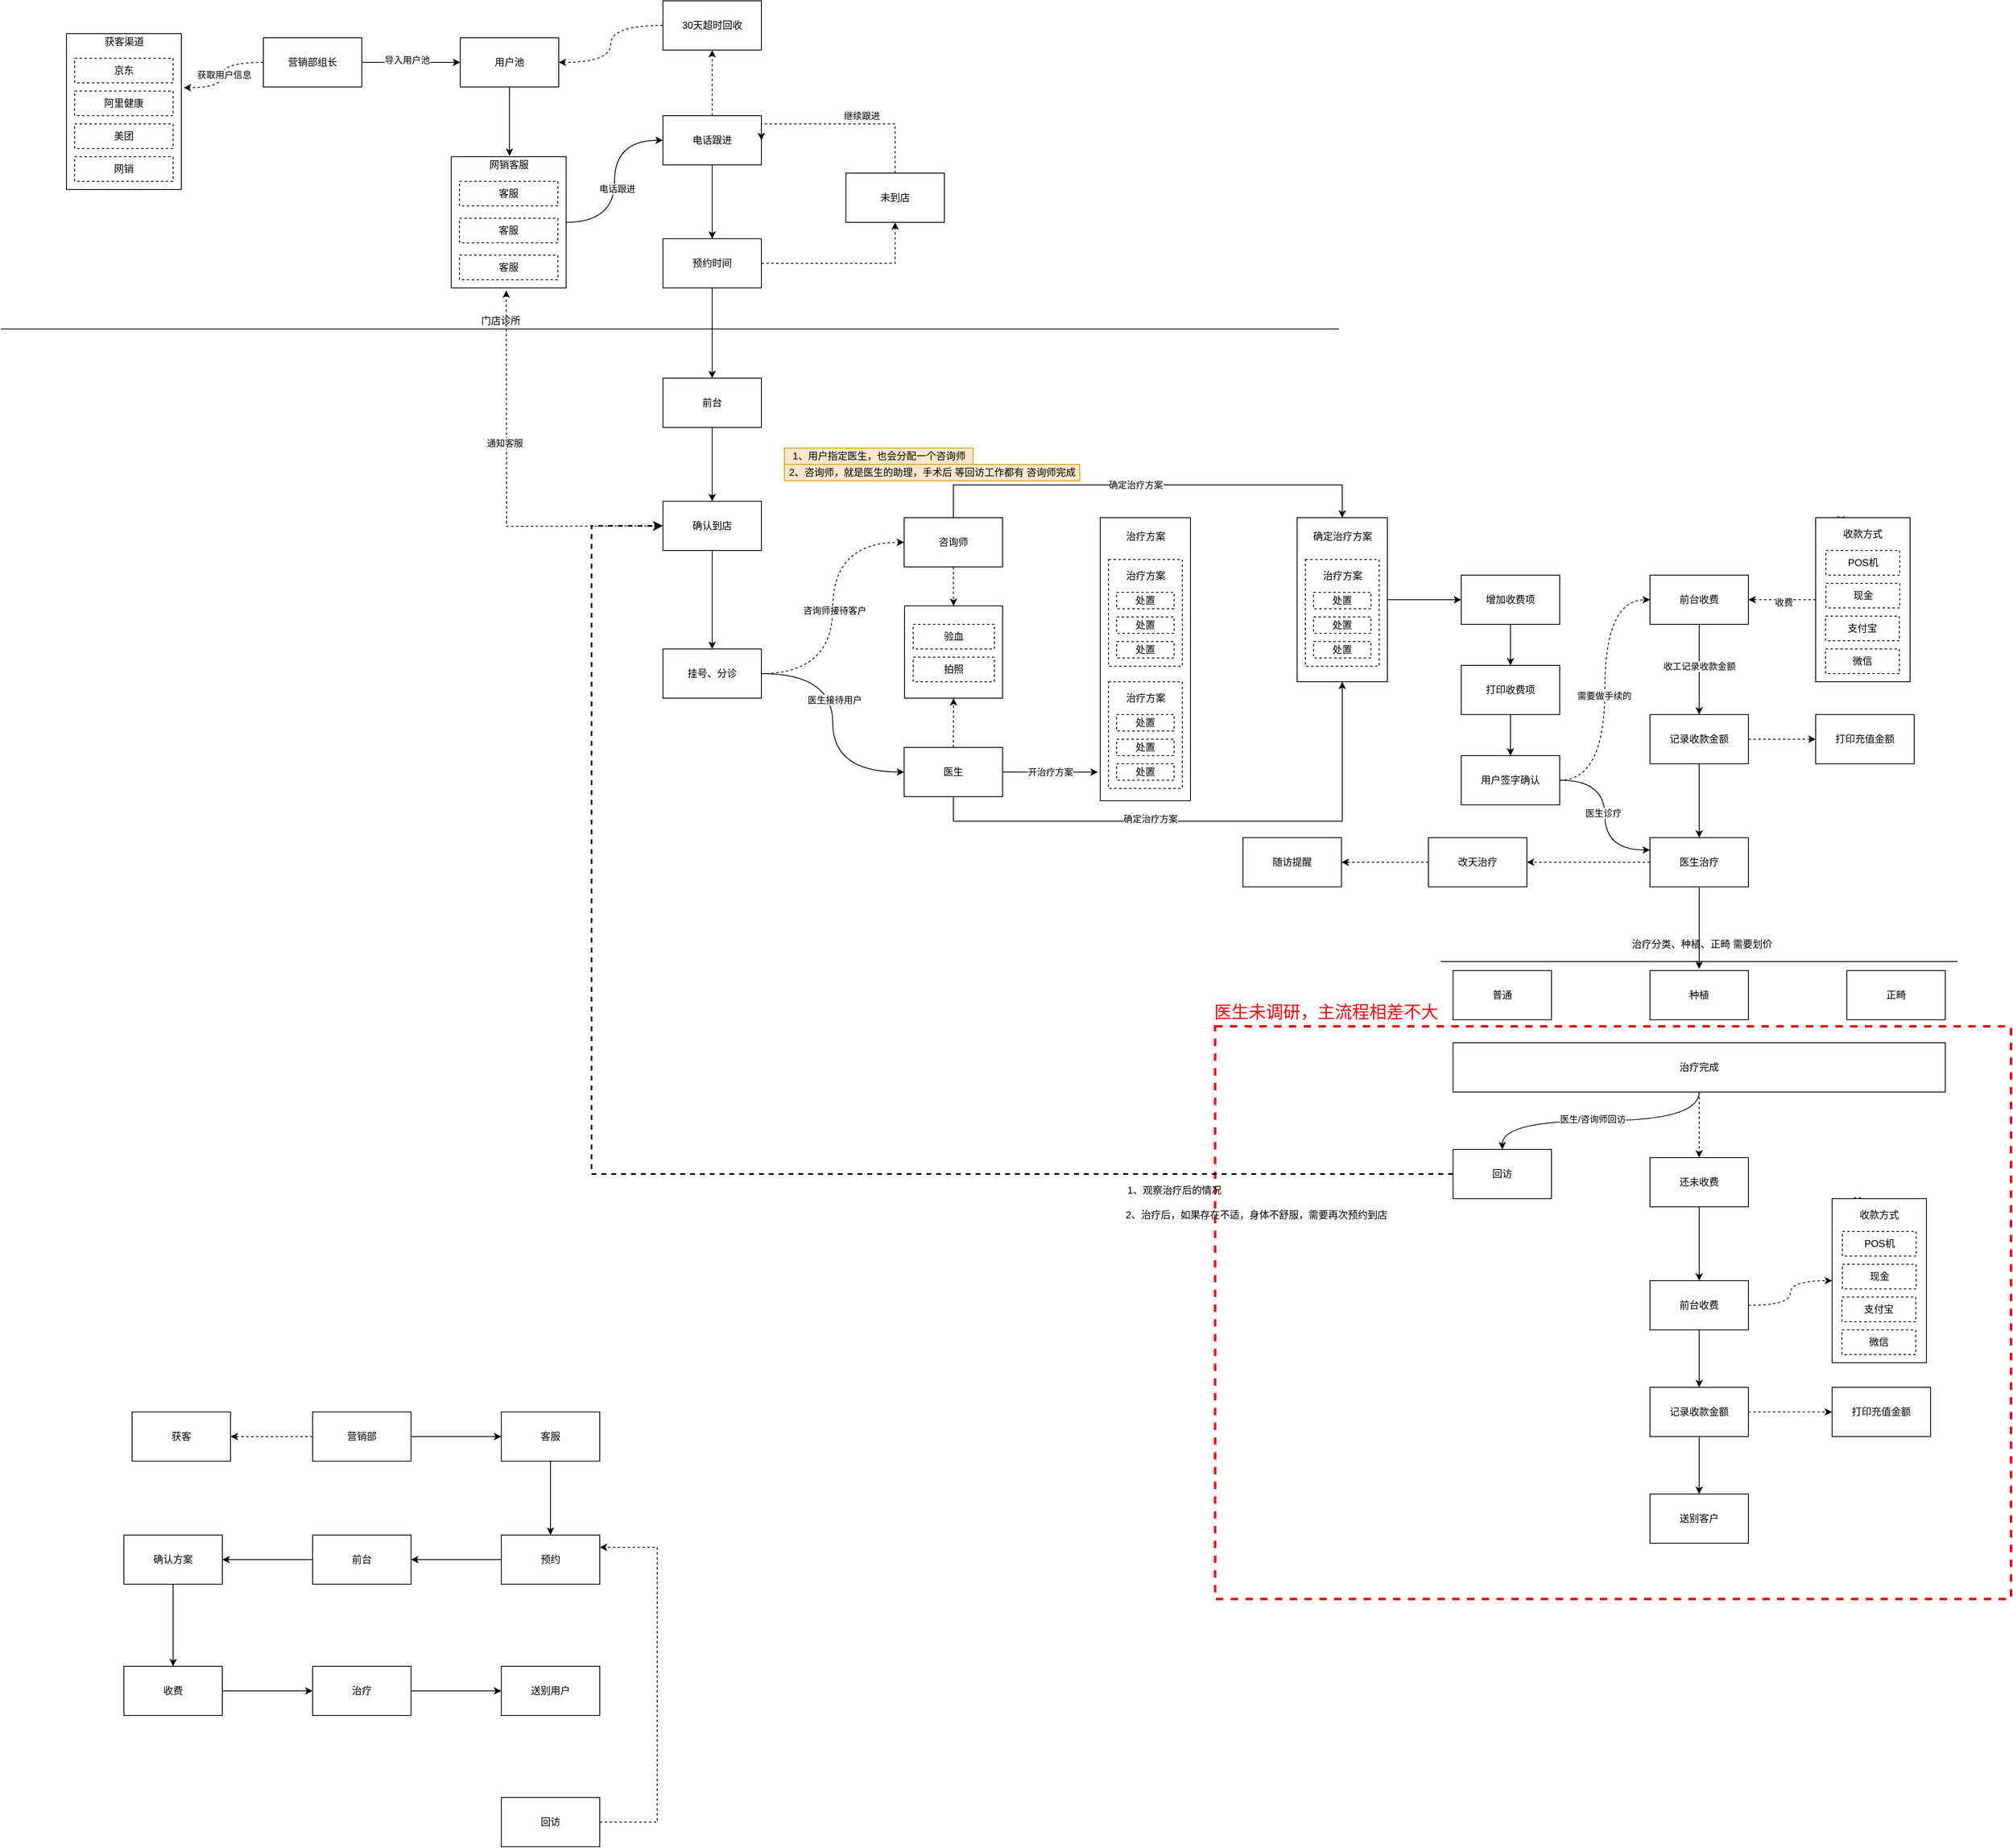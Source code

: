 <mxfile version="14.6.13" type="github">
  <diagram id="evhqvJ9WRw2NddTgYNEN" name="第 1 页">
    <mxGraphModel dx="1325" dy="907" grid="1" gridSize="10" guides="1" tooltips="1" connect="1" arrows="1" fold="1" page="1" pageScale="1" pageWidth="827" pageHeight="1169" math="0" shadow="0">
      <root>
        <mxCell id="0" />
        <mxCell id="1" parent="0" />
        <mxCell id="0EiiD_cbW3VHCqX_TS2o-260" value="" style="rounded=0;whiteSpace=wrap;html=1;dashed=1;strokeColor=#FF0000;strokeWidth=3;" vertex="1" parent="1">
          <mxGeometry x="1500" y="1270" width="970" height="698" as="geometry" />
        </mxCell>
        <mxCell id="0EiiD_cbW3VHCqX_TS2o-16" value="" style="rounded=0;whiteSpace=wrap;html=1;" vertex="1" parent="1">
          <mxGeometry x="100" y="60" width="140" height="190" as="geometry" />
        </mxCell>
        <mxCell id="0EiiD_cbW3VHCqX_TS2o-96" style="edgeStyle=orthogonalEdgeStyle;curved=1;rounded=0;orthogonalLoop=1;jettySize=auto;html=1;entryX=0.5;entryY=1;entryDx=0;entryDy=0;dashed=1;" edge="1" parent="1" source="0EiiD_cbW3VHCqX_TS2o-5" target="0EiiD_cbW3VHCqX_TS2o-93">
          <mxGeometry relative="1" as="geometry" />
        </mxCell>
        <mxCell id="0EiiD_cbW3VHCqX_TS2o-129" style="edgeStyle=orthogonalEdgeStyle;curved=1;rounded=0;orthogonalLoop=1;jettySize=auto;html=1;entryX=-0.027;entryY=0.899;entryDx=0;entryDy=0;entryPerimeter=0;" edge="1" parent="1" source="0EiiD_cbW3VHCqX_TS2o-5" target="0EiiD_cbW3VHCqX_TS2o-105">
          <mxGeometry relative="1" as="geometry" />
        </mxCell>
        <mxCell id="0EiiD_cbW3VHCqX_TS2o-130" value="开治疗方案" style="edgeLabel;html=1;align=center;verticalAlign=middle;resizable=0;points=[];" vertex="1" connectable="0" parent="0EiiD_cbW3VHCqX_TS2o-129">
          <mxGeometry x="-0.148" y="-2" relative="1" as="geometry">
            <mxPoint x="8" y="-2" as="offset" />
          </mxGeometry>
        </mxCell>
        <mxCell id="0EiiD_cbW3VHCqX_TS2o-151" style="edgeStyle=orthogonalEdgeStyle;rounded=0;orthogonalLoop=1;jettySize=auto;html=1;entryX=0.5;entryY=1;entryDx=0;entryDy=0;" edge="1" parent="1" source="0EiiD_cbW3VHCqX_TS2o-5" target="0EiiD_cbW3VHCqX_TS2o-132">
          <mxGeometry relative="1" as="geometry">
            <Array as="points">
              <mxPoint x="1181" y="1020" />
              <mxPoint x="1655" y="1020" />
            </Array>
          </mxGeometry>
        </mxCell>
        <mxCell id="0EiiD_cbW3VHCqX_TS2o-153" value="确定治疗方案" style="edgeLabel;html=1;align=center;verticalAlign=middle;resizable=0;points=[];" vertex="1" connectable="0" parent="0EiiD_cbW3VHCqX_TS2o-151">
          <mxGeometry x="-0.199" y="3" relative="1" as="geometry">
            <mxPoint as="offset" />
          </mxGeometry>
        </mxCell>
        <mxCell id="0EiiD_cbW3VHCqX_TS2o-5" value="医生" style="rounded=0;whiteSpace=wrap;html=1;" vertex="1" parent="1">
          <mxGeometry x="1121" y="930" width="120" height="60" as="geometry" />
        </mxCell>
        <mxCell id="0EiiD_cbW3VHCqX_TS2o-9" value="京东" style="rounded=0;whiteSpace=wrap;html=1;dashed=1;" vertex="1" parent="1">
          <mxGeometry x="110" y="90" width="120" height="30" as="geometry" />
        </mxCell>
        <mxCell id="0EiiD_cbW3VHCqX_TS2o-19" style="edgeStyle=orthogonalEdgeStyle;rounded=0;orthogonalLoop=1;jettySize=auto;html=1;entryX=1.021;entryY=0.347;entryDx=0;entryDy=0;entryPerimeter=0;curved=1;dashed=1;" edge="1" parent="1" source="0EiiD_cbW3VHCqX_TS2o-10" target="0EiiD_cbW3VHCqX_TS2o-16">
          <mxGeometry relative="1" as="geometry" />
        </mxCell>
        <mxCell id="0EiiD_cbW3VHCqX_TS2o-29" value="获取用户信息" style="edgeLabel;html=1;align=center;verticalAlign=middle;resizable=0;points=[];" vertex="1" connectable="0" parent="0EiiD_cbW3VHCqX_TS2o-19">
          <mxGeometry x="0.016" y="2" relative="1" as="geometry">
            <mxPoint as="offset" />
          </mxGeometry>
        </mxCell>
        <mxCell id="0EiiD_cbW3VHCqX_TS2o-37" style="edgeStyle=orthogonalEdgeStyle;curved=1;rounded=0;orthogonalLoop=1;jettySize=auto;html=1;" edge="1" parent="1" source="0EiiD_cbW3VHCqX_TS2o-10" target="0EiiD_cbW3VHCqX_TS2o-21">
          <mxGeometry relative="1" as="geometry" />
        </mxCell>
        <mxCell id="0EiiD_cbW3VHCqX_TS2o-38" value="导入用户池" style="edgeLabel;html=1;align=center;verticalAlign=middle;resizable=0;points=[];" vertex="1" connectable="0" parent="0EiiD_cbW3VHCqX_TS2o-37">
          <mxGeometry x="-0.087" y="3" relative="1" as="geometry">
            <mxPoint as="offset" />
          </mxGeometry>
        </mxCell>
        <mxCell id="0EiiD_cbW3VHCqX_TS2o-10" value="营销部组长" style="rounded=0;whiteSpace=wrap;html=1;" vertex="1" parent="1">
          <mxGeometry x="340" y="65" width="120" height="60" as="geometry" />
        </mxCell>
        <mxCell id="0EiiD_cbW3VHCqX_TS2o-13" value="阿里健康" style="rounded=0;whiteSpace=wrap;html=1;dashed=1;" vertex="1" parent="1">
          <mxGeometry x="110" y="130" width="120" height="30" as="geometry" />
        </mxCell>
        <mxCell id="0EiiD_cbW3VHCqX_TS2o-14" value="美团" style="rounded=0;whiteSpace=wrap;html=1;dashed=1;" vertex="1" parent="1">
          <mxGeometry x="110" y="170" width="120" height="30" as="geometry" />
        </mxCell>
        <mxCell id="0EiiD_cbW3VHCqX_TS2o-15" value="网销" style="rounded=0;whiteSpace=wrap;html=1;dashed=1;" vertex="1" parent="1">
          <mxGeometry x="110" y="210" width="120" height="30" as="geometry" />
        </mxCell>
        <mxCell id="0EiiD_cbW3VHCqX_TS2o-17" value="获客渠道" style="text;html=1;align=center;verticalAlign=middle;resizable=0;points=[];autosize=1;strokeColor=none;" vertex="1" parent="1">
          <mxGeometry x="140" y="60" width="60" height="20" as="geometry" />
        </mxCell>
        <mxCell id="0EiiD_cbW3VHCqX_TS2o-58" style="edgeStyle=orthogonalEdgeStyle;rounded=0;orthogonalLoop=1;jettySize=auto;html=1;entryX=0.517;entryY=-0.05;entryDx=0;entryDy=0;entryPerimeter=0;" edge="1" parent="1" source="0EiiD_cbW3VHCqX_TS2o-21" target="0EiiD_cbW3VHCqX_TS2o-28">
          <mxGeometry relative="1" as="geometry" />
        </mxCell>
        <mxCell id="0EiiD_cbW3VHCqX_TS2o-21" value="用户池" style="rounded=0;whiteSpace=wrap;html=1;" vertex="1" parent="1">
          <mxGeometry x="580" y="65" width="120" height="60" as="geometry" />
        </mxCell>
        <mxCell id="0EiiD_cbW3VHCqX_TS2o-76" style="edgeStyle=orthogonalEdgeStyle;rounded=0;orthogonalLoop=1;jettySize=auto;html=1;entryX=0.5;entryY=0;entryDx=0;entryDy=0;" edge="1" parent="1" source="0EiiD_cbW3VHCqX_TS2o-24" target="0EiiD_cbW3VHCqX_TS2o-73">
          <mxGeometry relative="1" as="geometry" />
        </mxCell>
        <mxCell id="0EiiD_cbW3VHCqX_TS2o-24" value="前台" style="rounded=0;whiteSpace=wrap;html=1;" vertex="1" parent="1">
          <mxGeometry x="827" y="480" width="120" height="60" as="geometry" />
        </mxCell>
        <mxCell id="0EiiD_cbW3VHCqX_TS2o-83" style="edgeStyle=orthogonalEdgeStyle;rounded=0;orthogonalLoop=1;jettySize=auto;html=1;entryX=0;entryY=0.5;entryDx=0;entryDy=0;dashed=1;curved=1;" edge="1" parent="1" source="0EiiD_cbW3VHCqX_TS2o-36" target="0EiiD_cbW3VHCqX_TS2o-82">
          <mxGeometry relative="1" as="geometry" />
        </mxCell>
        <mxCell id="0EiiD_cbW3VHCqX_TS2o-84" value="咨询师接待客户" style="edgeLabel;html=1;align=center;verticalAlign=middle;resizable=0;points=[];" vertex="1" connectable="0" parent="0EiiD_cbW3VHCqX_TS2o-83">
          <mxGeometry x="-0.145" y="-1" relative="1" as="geometry">
            <mxPoint x="1" y="-21" as="offset" />
          </mxGeometry>
        </mxCell>
        <mxCell id="0EiiD_cbW3VHCqX_TS2o-85" style="edgeStyle=orthogonalEdgeStyle;rounded=0;orthogonalLoop=1;jettySize=auto;html=1;entryX=0;entryY=0.5;entryDx=0;entryDy=0;curved=1;" edge="1" parent="1" source="0EiiD_cbW3VHCqX_TS2o-36" target="0EiiD_cbW3VHCqX_TS2o-5">
          <mxGeometry relative="1" as="geometry" />
        </mxCell>
        <mxCell id="0EiiD_cbW3VHCqX_TS2o-86" value="医生接待用户" style="edgeLabel;html=1;align=center;verticalAlign=middle;resizable=0;points=[];" vertex="1" connectable="0" parent="0EiiD_cbW3VHCqX_TS2o-85">
          <mxGeometry x="-0.103" y="-3" relative="1" as="geometry">
            <mxPoint x="5" y="-13" as="offset" />
          </mxGeometry>
        </mxCell>
        <mxCell id="0EiiD_cbW3VHCqX_TS2o-36" value="挂号、分诊" style="rounded=0;whiteSpace=wrap;html=1;" vertex="1" parent="1">
          <mxGeometry x="827" y="810" width="120" height="60" as="geometry" />
        </mxCell>
        <mxCell id="0EiiD_cbW3VHCqX_TS2o-45" value="" style="group" vertex="1" connectable="0" parent="1">
          <mxGeometry x="569" y="210" width="140" height="160" as="geometry" />
        </mxCell>
        <mxCell id="0EiiD_cbW3VHCqX_TS2o-3" value="t" style="rounded=0;whiteSpace=wrap;html=1;" vertex="1" parent="0EiiD_cbW3VHCqX_TS2o-45">
          <mxGeometry width="140" height="160" as="geometry" />
        </mxCell>
        <mxCell id="0EiiD_cbW3VHCqX_TS2o-25" value="客服" style="rounded=0;whiteSpace=wrap;html=1;dashed=1;" vertex="1" parent="0EiiD_cbW3VHCqX_TS2o-45">
          <mxGeometry x="10" y="30" width="120" height="30" as="geometry" />
        </mxCell>
        <mxCell id="0EiiD_cbW3VHCqX_TS2o-26" value="客服" style="rounded=0;whiteSpace=wrap;html=1;dashed=1;" vertex="1" parent="0EiiD_cbW3VHCqX_TS2o-45">
          <mxGeometry x="10" y="120" width="120" height="30" as="geometry" />
        </mxCell>
        <mxCell id="0EiiD_cbW3VHCqX_TS2o-27" value="客服" style="rounded=0;whiteSpace=wrap;html=1;dashed=1;" vertex="1" parent="0EiiD_cbW3VHCqX_TS2o-45">
          <mxGeometry x="10" y="75" width="120" height="30" as="geometry" />
        </mxCell>
        <mxCell id="0EiiD_cbW3VHCqX_TS2o-28" value="网销客服" style="text;html=1;align=center;verticalAlign=middle;resizable=0;points=[];autosize=1;strokeColor=none;" vertex="1" parent="0EiiD_cbW3VHCqX_TS2o-45">
          <mxGeometry x="40" width="60" height="20" as="geometry" />
        </mxCell>
        <mxCell id="0EiiD_cbW3VHCqX_TS2o-60" style="edgeStyle=orthogonalEdgeStyle;rounded=0;orthogonalLoop=1;jettySize=auto;html=1;entryX=0.5;entryY=1;entryDx=0;entryDy=0;dashed=1;" edge="1" parent="1" source="0EiiD_cbW3VHCqX_TS2o-48" target="0EiiD_cbW3VHCqX_TS2o-52">
          <mxGeometry relative="1" as="geometry" />
        </mxCell>
        <mxCell id="0EiiD_cbW3VHCqX_TS2o-62" style="edgeStyle=orthogonalEdgeStyle;curved=1;rounded=0;orthogonalLoop=1;jettySize=auto;html=1;" edge="1" parent="1" source="0EiiD_cbW3VHCqX_TS2o-48" target="0EiiD_cbW3VHCqX_TS2o-61">
          <mxGeometry relative="1" as="geometry" />
        </mxCell>
        <mxCell id="0EiiD_cbW3VHCqX_TS2o-48" value="电话跟进" style="rounded=0;whiteSpace=wrap;html=1;" vertex="1" parent="1">
          <mxGeometry x="827" y="160" width="120" height="60" as="geometry" />
        </mxCell>
        <mxCell id="0EiiD_cbW3VHCqX_TS2o-49" style="edgeStyle=orthogonalEdgeStyle;curved=1;rounded=0;orthogonalLoop=1;jettySize=auto;html=1;entryX=0;entryY=0.5;entryDx=0;entryDy=0;" edge="1" parent="1" source="0EiiD_cbW3VHCqX_TS2o-3" target="0EiiD_cbW3VHCqX_TS2o-48">
          <mxGeometry relative="1" as="geometry" />
        </mxCell>
        <mxCell id="0EiiD_cbW3VHCqX_TS2o-50" value="电话跟进" style="edgeLabel;html=1;align=center;verticalAlign=middle;resizable=0;points=[];" vertex="1" connectable="0" parent="0EiiD_cbW3VHCqX_TS2o-49">
          <mxGeometry x="-0.084" y="-3" relative="1" as="geometry">
            <mxPoint as="offset" />
          </mxGeometry>
        </mxCell>
        <mxCell id="0EiiD_cbW3VHCqX_TS2o-59" style="edgeStyle=orthogonalEdgeStyle;rounded=0;orthogonalLoop=1;jettySize=auto;html=1;entryX=1;entryY=0.5;entryDx=0;entryDy=0;dashed=1;curved=1;" edge="1" parent="1" source="0EiiD_cbW3VHCqX_TS2o-52" target="0EiiD_cbW3VHCqX_TS2o-21">
          <mxGeometry relative="1" as="geometry" />
        </mxCell>
        <mxCell id="0EiiD_cbW3VHCqX_TS2o-52" value="30天超时回收" style="rounded=0;whiteSpace=wrap;html=1;" vertex="1" parent="1">
          <mxGeometry x="827" y="20" width="120" height="60" as="geometry" />
        </mxCell>
        <mxCell id="0EiiD_cbW3VHCqX_TS2o-66" style="edgeStyle=orthogonalEdgeStyle;rounded=0;orthogonalLoop=1;jettySize=auto;html=1;entryX=0.5;entryY=1;entryDx=0;entryDy=0;dashed=1;" edge="1" parent="1" source="0EiiD_cbW3VHCqX_TS2o-61" target="0EiiD_cbW3VHCqX_TS2o-65">
          <mxGeometry relative="1" as="geometry" />
        </mxCell>
        <mxCell id="0EiiD_cbW3VHCqX_TS2o-72" style="edgeStyle=orthogonalEdgeStyle;rounded=0;orthogonalLoop=1;jettySize=auto;html=1;" edge="1" parent="1" source="0EiiD_cbW3VHCqX_TS2o-61" target="0EiiD_cbW3VHCqX_TS2o-24">
          <mxGeometry relative="1" as="geometry" />
        </mxCell>
        <mxCell id="0EiiD_cbW3VHCqX_TS2o-61" value="预约时间" style="rounded=0;whiteSpace=wrap;html=1;" vertex="1" parent="1">
          <mxGeometry x="827" y="310" width="120" height="60" as="geometry" />
        </mxCell>
        <mxCell id="0EiiD_cbW3VHCqX_TS2o-67" style="edgeStyle=orthogonalEdgeStyle;rounded=0;orthogonalLoop=1;jettySize=auto;html=1;entryX=1;entryY=0.5;entryDx=0;entryDy=0;dashed=1;" edge="1" parent="1" source="0EiiD_cbW3VHCqX_TS2o-65" target="0EiiD_cbW3VHCqX_TS2o-48">
          <mxGeometry relative="1" as="geometry">
            <Array as="points">
              <mxPoint x="1110" y="170" />
            </Array>
          </mxGeometry>
        </mxCell>
        <mxCell id="0EiiD_cbW3VHCqX_TS2o-68" value="继续跟进" style="edgeLabel;html=1;align=center;verticalAlign=middle;resizable=0;points=[];" vertex="1" connectable="0" parent="0EiiD_cbW3VHCqX_TS2o-67">
          <mxGeometry x="0.388" y="2" relative="1" as="geometry">
            <mxPoint x="67" y="-12" as="offset" />
          </mxGeometry>
        </mxCell>
        <mxCell id="0EiiD_cbW3VHCqX_TS2o-65" value="未到店" style="rounded=0;whiteSpace=wrap;html=1;" vertex="1" parent="1">
          <mxGeometry x="1050" y="230" width="120" height="60" as="geometry" />
        </mxCell>
        <mxCell id="0EiiD_cbW3VHCqX_TS2o-69" value="" style="endArrow=none;html=1;" edge="1" parent="1">
          <mxGeometry width="50" height="50" relative="1" as="geometry">
            <mxPoint x="20" y="420" as="sourcePoint" />
            <mxPoint x="1651" y="420" as="targetPoint" />
          </mxGeometry>
        </mxCell>
        <mxCell id="0EiiD_cbW3VHCqX_TS2o-70" value="门店诊所" style="text;html=1;align=center;verticalAlign=middle;resizable=0;points=[];autosize=1;strokeColor=none;" vertex="1" parent="1">
          <mxGeometry x="599" y="400" width="60" height="20" as="geometry" />
        </mxCell>
        <mxCell id="0EiiD_cbW3VHCqX_TS2o-74" style="edgeStyle=orthogonalEdgeStyle;rounded=0;orthogonalLoop=1;jettySize=auto;html=1;entryX=0.407;entryY=1.019;entryDx=0;entryDy=0;entryPerimeter=0;dashed=1;" edge="1" parent="1">
          <mxGeometry relative="1" as="geometry">
            <mxPoint x="837" y="660" as="sourcePoint" />
            <mxPoint x="635.98" y="373.04" as="targetPoint" />
          </mxGeometry>
        </mxCell>
        <mxCell id="0EiiD_cbW3VHCqX_TS2o-75" value="通知客服" style="edgeLabel;html=1;align=center;verticalAlign=middle;resizable=0;points=[];" vertex="1" connectable="0" parent="0EiiD_cbW3VHCqX_TS2o-74">
          <mxGeometry x="0.238" y="3" relative="1" as="geometry">
            <mxPoint as="offset" />
          </mxGeometry>
        </mxCell>
        <mxCell id="0EiiD_cbW3VHCqX_TS2o-77" style="edgeStyle=orthogonalEdgeStyle;rounded=0;orthogonalLoop=1;jettySize=auto;html=1;" edge="1" parent="1" source="0EiiD_cbW3VHCqX_TS2o-73" target="0EiiD_cbW3VHCqX_TS2o-36">
          <mxGeometry relative="1" as="geometry" />
        </mxCell>
        <mxCell id="0EiiD_cbW3VHCqX_TS2o-73" value="确认到店" style="rounded=0;whiteSpace=wrap;html=1;" vertex="1" parent="1">
          <mxGeometry x="827" y="630" width="120" height="60" as="geometry" />
        </mxCell>
        <mxCell id="0EiiD_cbW3VHCqX_TS2o-95" style="edgeStyle=orthogonalEdgeStyle;curved=1;rounded=0;orthogonalLoop=1;jettySize=auto;html=1;entryX=0.5;entryY=0;entryDx=0;entryDy=0;dashed=1;" edge="1" parent="1" source="0EiiD_cbW3VHCqX_TS2o-82" target="0EiiD_cbW3VHCqX_TS2o-93">
          <mxGeometry relative="1" as="geometry" />
        </mxCell>
        <mxCell id="0EiiD_cbW3VHCqX_TS2o-148" style="edgeStyle=orthogonalEdgeStyle;rounded=0;orthogonalLoop=1;jettySize=auto;html=1;entryX=0.5;entryY=0;entryDx=0;entryDy=0;" edge="1" parent="1" source="0EiiD_cbW3VHCqX_TS2o-82" target="0EiiD_cbW3VHCqX_TS2o-132">
          <mxGeometry relative="1" as="geometry">
            <Array as="points">
              <mxPoint x="1181" y="610" />
              <mxPoint x="1655" y="610" />
            </Array>
          </mxGeometry>
        </mxCell>
        <mxCell id="0EiiD_cbW3VHCqX_TS2o-152" value="确定治疗方案" style="edgeLabel;html=1;align=center;verticalAlign=middle;resizable=0;points=[];" vertex="1" connectable="0" parent="0EiiD_cbW3VHCqX_TS2o-148">
          <mxGeometry x="-0.054" y="-4" relative="1" as="geometry">
            <mxPoint y="-4" as="offset" />
          </mxGeometry>
        </mxCell>
        <mxCell id="0EiiD_cbW3VHCqX_TS2o-82" value="咨询师" style="rounded=0;whiteSpace=wrap;html=1;" vertex="1" parent="1">
          <mxGeometry x="1121" y="650" width="120" height="60" as="geometry" />
        </mxCell>
        <mxCell id="0EiiD_cbW3VHCqX_TS2o-94" value="" style="group" vertex="1" connectable="0" parent="1">
          <mxGeometry x="1121.5" y="757.5" width="119.5" height="112.5" as="geometry" />
        </mxCell>
        <mxCell id="0EiiD_cbW3VHCqX_TS2o-93" value="" style="rounded=0;whiteSpace=wrap;html=1;" vertex="1" parent="0EiiD_cbW3VHCqX_TS2o-94">
          <mxGeometry width="119.5" height="112.5" as="geometry" />
        </mxCell>
        <mxCell id="0EiiD_cbW3VHCqX_TS2o-23" value="验血" style="rounded=0;whiteSpace=wrap;html=1;dashed=1;" vertex="1" parent="0EiiD_cbW3VHCqX_TS2o-94">
          <mxGeometry x="10.5" y="22.5" width="99" height="30" as="geometry" />
        </mxCell>
        <mxCell id="0EiiD_cbW3VHCqX_TS2o-87" value="拍照" style="rounded=0;whiteSpace=wrap;html=1;dashed=1;" vertex="1" parent="0EiiD_cbW3VHCqX_TS2o-94">
          <mxGeometry x="10.5" y="62.5" width="99" height="30" as="geometry" />
        </mxCell>
        <mxCell id="0EiiD_cbW3VHCqX_TS2o-128" value="" style="group" vertex="1" connectable="0" parent="1">
          <mxGeometry x="1360" y="650" width="110" height="345" as="geometry" />
        </mxCell>
        <mxCell id="0EiiD_cbW3VHCqX_TS2o-105" value="" style="rounded=0;whiteSpace=wrap;html=1;" vertex="1" parent="0EiiD_cbW3VHCqX_TS2o-128">
          <mxGeometry width="110" height="345" as="geometry" />
        </mxCell>
        <mxCell id="0EiiD_cbW3VHCqX_TS2o-106" value="治疗方案" style="text;html=1;align=center;verticalAlign=middle;resizable=0;points=[];autosize=1;strokeColor=none;" vertex="1" parent="0EiiD_cbW3VHCqX_TS2o-128">
          <mxGeometry x="25" y="13" width="60" height="20" as="geometry" />
        </mxCell>
        <mxCell id="0EiiD_cbW3VHCqX_TS2o-116" value="" style="group" vertex="1" connectable="0" parent="0EiiD_cbW3VHCqX_TS2o-128">
          <mxGeometry x="10" y="51" width="90" height="130" as="geometry" />
        </mxCell>
        <mxCell id="0EiiD_cbW3VHCqX_TS2o-117" value="" style="rounded=0;whiteSpace=wrap;html=1;dashed=1;" vertex="1" parent="0EiiD_cbW3VHCqX_TS2o-116">
          <mxGeometry width="90" height="130" as="geometry" />
        </mxCell>
        <mxCell id="0EiiD_cbW3VHCqX_TS2o-118" value="治疗方案" style="text;html=1;align=center;verticalAlign=middle;resizable=0;points=[];autosize=1;strokeColor=none;" vertex="1" parent="0EiiD_cbW3VHCqX_TS2o-116">
          <mxGeometry x="15" y="10" width="60" height="20" as="geometry" />
        </mxCell>
        <mxCell id="0EiiD_cbW3VHCqX_TS2o-119" value="处置" style="rounded=0;whiteSpace=wrap;html=1;dashed=1;" vertex="1" parent="0EiiD_cbW3VHCqX_TS2o-116">
          <mxGeometry x="10" y="40" width="70" height="20" as="geometry" />
        </mxCell>
        <mxCell id="0EiiD_cbW3VHCqX_TS2o-120" value="处置" style="rounded=0;whiteSpace=wrap;html=1;dashed=1;" vertex="1" parent="0EiiD_cbW3VHCqX_TS2o-116">
          <mxGeometry x="10" y="100" width="70" height="20" as="geometry" />
        </mxCell>
        <mxCell id="0EiiD_cbW3VHCqX_TS2o-121" value="处置" style="rounded=0;whiteSpace=wrap;html=1;dashed=1;" vertex="1" parent="0EiiD_cbW3VHCqX_TS2o-116">
          <mxGeometry x="10" y="70" width="70" height="20" as="geometry" />
        </mxCell>
        <mxCell id="0EiiD_cbW3VHCqX_TS2o-122" value="" style="group" vertex="1" connectable="0" parent="0EiiD_cbW3VHCqX_TS2o-128">
          <mxGeometry x="10" y="200" width="90" height="130" as="geometry" />
        </mxCell>
        <mxCell id="0EiiD_cbW3VHCqX_TS2o-123" value="" style="rounded=0;whiteSpace=wrap;html=1;dashed=1;" vertex="1" parent="0EiiD_cbW3VHCqX_TS2o-122">
          <mxGeometry width="90" height="130" as="geometry" />
        </mxCell>
        <mxCell id="0EiiD_cbW3VHCqX_TS2o-124" value="治疗方案" style="text;html=1;align=center;verticalAlign=middle;resizable=0;points=[];autosize=1;strokeColor=none;" vertex="1" parent="0EiiD_cbW3VHCqX_TS2o-122">
          <mxGeometry x="15" y="10" width="60" height="20" as="geometry" />
        </mxCell>
        <mxCell id="0EiiD_cbW3VHCqX_TS2o-125" value="处置" style="rounded=0;whiteSpace=wrap;html=1;dashed=1;" vertex="1" parent="0EiiD_cbW3VHCqX_TS2o-122">
          <mxGeometry x="10" y="40" width="70" height="20" as="geometry" />
        </mxCell>
        <mxCell id="0EiiD_cbW3VHCqX_TS2o-126" value="处置" style="rounded=0;whiteSpace=wrap;html=1;dashed=1;" vertex="1" parent="0EiiD_cbW3VHCqX_TS2o-122">
          <mxGeometry x="10" y="100" width="70" height="20" as="geometry" />
        </mxCell>
        <mxCell id="0EiiD_cbW3VHCqX_TS2o-127" value="处置" style="rounded=0;whiteSpace=wrap;html=1;dashed=1;" vertex="1" parent="0EiiD_cbW3VHCqX_TS2o-122">
          <mxGeometry x="10" y="70" width="70" height="20" as="geometry" />
        </mxCell>
        <mxCell id="0EiiD_cbW3VHCqX_TS2o-156" style="edgeStyle=orthogonalEdgeStyle;rounded=0;orthogonalLoop=1;jettySize=auto;html=1;entryX=0;entryY=0.5;entryDx=0;entryDy=0;" edge="1" parent="1" source="0EiiD_cbW3VHCqX_TS2o-132" target="0EiiD_cbW3VHCqX_TS2o-155">
          <mxGeometry relative="1" as="geometry" />
        </mxCell>
        <mxCell id="0EiiD_cbW3VHCqX_TS2o-132" value="" style="rounded=0;whiteSpace=wrap;html=1;" vertex="1" parent="1">
          <mxGeometry x="1600" y="650" width="110" height="200" as="geometry" />
        </mxCell>
        <mxCell id="0EiiD_cbW3VHCqX_TS2o-133" value="确定治疗方案" style="text;html=1;align=center;verticalAlign=middle;resizable=0;points=[];autosize=1;strokeColor=none;" vertex="1" parent="1">
          <mxGeometry x="1610" y="663" width="90" height="20" as="geometry" />
        </mxCell>
        <mxCell id="0EiiD_cbW3VHCqX_TS2o-134" value="" style="group" vertex="1" connectable="0" parent="1">
          <mxGeometry x="1610" y="701" width="90" height="130" as="geometry" />
        </mxCell>
        <mxCell id="0EiiD_cbW3VHCqX_TS2o-135" value="" style="rounded=0;whiteSpace=wrap;html=1;dashed=1;" vertex="1" parent="0EiiD_cbW3VHCqX_TS2o-134">
          <mxGeometry width="90" height="130" as="geometry" />
        </mxCell>
        <mxCell id="0EiiD_cbW3VHCqX_TS2o-136" value="治疗方案" style="text;html=1;align=center;verticalAlign=middle;resizable=0;points=[];autosize=1;strokeColor=none;" vertex="1" parent="0EiiD_cbW3VHCqX_TS2o-134">
          <mxGeometry x="15" y="10" width="60" height="20" as="geometry" />
        </mxCell>
        <mxCell id="0EiiD_cbW3VHCqX_TS2o-137" value="处置" style="rounded=0;whiteSpace=wrap;html=1;dashed=1;" vertex="1" parent="0EiiD_cbW3VHCqX_TS2o-134">
          <mxGeometry x="10" y="40" width="70" height="20" as="geometry" />
        </mxCell>
        <mxCell id="0EiiD_cbW3VHCqX_TS2o-138" value="处置" style="rounded=0;whiteSpace=wrap;html=1;dashed=1;" vertex="1" parent="0EiiD_cbW3VHCqX_TS2o-134">
          <mxGeometry x="10" y="100" width="70" height="20" as="geometry" />
        </mxCell>
        <mxCell id="0EiiD_cbW3VHCqX_TS2o-139" value="处置" style="rounded=0;whiteSpace=wrap;html=1;dashed=1;" vertex="1" parent="0EiiD_cbW3VHCqX_TS2o-134">
          <mxGeometry x="10" y="70" width="70" height="20" as="geometry" />
        </mxCell>
        <mxCell id="0EiiD_cbW3VHCqX_TS2o-170" style="edgeStyle=orthogonalEdgeStyle;rounded=0;orthogonalLoop=1;jettySize=auto;html=1;" edge="1" parent="1" source="0EiiD_cbW3VHCqX_TS2o-154" target="0EiiD_cbW3VHCqX_TS2o-169">
          <mxGeometry relative="1" as="geometry" />
        </mxCell>
        <mxCell id="0EiiD_cbW3VHCqX_TS2o-171" value="收工记录收款金额" style="edgeLabel;html=1;align=center;verticalAlign=middle;resizable=0;points=[];" vertex="1" connectable="0" parent="0EiiD_cbW3VHCqX_TS2o-170">
          <mxGeometry x="-0.2" y="2" relative="1" as="geometry">
            <mxPoint x="-2" y="7" as="offset" />
          </mxGeometry>
        </mxCell>
        <mxCell id="0EiiD_cbW3VHCqX_TS2o-154" value="前台收费" style="rounded=0;whiteSpace=wrap;html=1;" vertex="1" parent="1">
          <mxGeometry x="2030" y="720" width="120" height="60" as="geometry" />
        </mxCell>
        <mxCell id="0EiiD_cbW3VHCqX_TS2o-195" style="edgeStyle=orthogonalEdgeStyle;curved=1;rounded=0;orthogonalLoop=1;jettySize=auto;html=1;entryX=0.5;entryY=0;entryDx=0;entryDy=0;" edge="1" parent="1" source="0EiiD_cbW3VHCqX_TS2o-155" target="0EiiD_cbW3VHCqX_TS2o-189">
          <mxGeometry relative="1" as="geometry" />
        </mxCell>
        <mxCell id="0EiiD_cbW3VHCqX_TS2o-155" value="增加收费项" style="rounded=0;whiteSpace=wrap;html=1;" vertex="1" parent="1">
          <mxGeometry x="1800" y="720" width="120" height="60" as="geometry" />
        </mxCell>
        <mxCell id="0EiiD_cbW3VHCqX_TS2o-165" value="" style="group" vertex="1" connectable="0" parent="1">
          <mxGeometry x="2232" y="650" width="115" height="200" as="geometry" />
        </mxCell>
        <mxCell id="0EiiD_cbW3VHCqX_TS2o-166" style="edgeStyle=orthogonalEdgeStyle;rounded=0;orthogonalLoop=1;jettySize=auto;html=1;exitX=0.25;exitY=0;exitDx=0;exitDy=0;entryX=0.067;entryY=-0.15;entryDx=0;entryDy=0;entryPerimeter=0;" edge="1" parent="0EiiD_cbW3VHCqX_TS2o-165" source="0EiiD_cbW3VHCqX_TS2o-163" target="0EiiD_cbW3VHCqX_TS2o-164">
          <mxGeometry relative="1" as="geometry" />
        </mxCell>
        <mxCell id="0EiiD_cbW3VHCqX_TS2o-163" value="" style="rounded=0;whiteSpace=wrap;html=1;" vertex="1" parent="0EiiD_cbW3VHCqX_TS2o-165">
          <mxGeometry width="115" height="200" as="geometry" />
        </mxCell>
        <mxCell id="0EiiD_cbW3VHCqX_TS2o-158" value="POS机" style="rounded=0;whiteSpace=wrap;html=1;dashed=1;" vertex="1" parent="0EiiD_cbW3VHCqX_TS2o-165">
          <mxGeometry x="12.5" y="40" width="90" height="30" as="geometry" />
        </mxCell>
        <mxCell id="0EiiD_cbW3VHCqX_TS2o-160" value="现金" style="rounded=0;whiteSpace=wrap;html=1;dashed=1;" vertex="1" parent="0EiiD_cbW3VHCqX_TS2o-165">
          <mxGeometry x="12.5" y="80" width="90" height="30" as="geometry" />
        </mxCell>
        <mxCell id="0EiiD_cbW3VHCqX_TS2o-161" value="支付宝" style="rounded=0;whiteSpace=wrap;html=1;dashed=1;" vertex="1" parent="0EiiD_cbW3VHCqX_TS2o-165">
          <mxGeometry x="12" y="120" width="90" height="30" as="geometry" />
        </mxCell>
        <mxCell id="0EiiD_cbW3VHCqX_TS2o-162" value="微信" style="rounded=0;whiteSpace=wrap;html=1;dashed=1;" vertex="1" parent="0EiiD_cbW3VHCqX_TS2o-165">
          <mxGeometry x="12" y="160" width="90" height="30" as="geometry" />
        </mxCell>
        <mxCell id="0EiiD_cbW3VHCqX_TS2o-164" value="收款方式" style="text;html=1;align=center;verticalAlign=middle;resizable=0;points=[];autosize=1;strokeColor=none;" vertex="1" parent="0EiiD_cbW3VHCqX_TS2o-165">
          <mxGeometry x="27" y="10" width="60" height="20" as="geometry" />
        </mxCell>
        <mxCell id="0EiiD_cbW3VHCqX_TS2o-167" style="edgeStyle=orthogonalEdgeStyle;rounded=0;orthogonalLoop=1;jettySize=auto;html=1;dashed=1;" edge="1" parent="1" source="0EiiD_cbW3VHCqX_TS2o-163" target="0EiiD_cbW3VHCqX_TS2o-154">
          <mxGeometry relative="1" as="geometry" />
        </mxCell>
        <mxCell id="0EiiD_cbW3VHCqX_TS2o-168" value="收费" style="edgeLabel;html=1;align=center;verticalAlign=middle;resizable=0;points=[];" vertex="1" connectable="0" parent="0EiiD_cbW3VHCqX_TS2o-167">
          <mxGeometry x="-0.049" y="3" relative="1" as="geometry">
            <mxPoint as="offset" />
          </mxGeometry>
        </mxCell>
        <mxCell id="0EiiD_cbW3VHCqX_TS2o-173" style="edgeStyle=orthogonalEdgeStyle;rounded=0;orthogonalLoop=1;jettySize=auto;html=1;dashed=1;" edge="1" parent="1" source="0EiiD_cbW3VHCqX_TS2o-169" target="0EiiD_cbW3VHCqX_TS2o-172">
          <mxGeometry relative="1" as="geometry" />
        </mxCell>
        <mxCell id="0EiiD_cbW3VHCqX_TS2o-175" style="edgeStyle=orthogonalEdgeStyle;rounded=0;orthogonalLoop=1;jettySize=auto;html=1;entryX=0.5;entryY=0;entryDx=0;entryDy=0;" edge="1" parent="1" source="0EiiD_cbW3VHCqX_TS2o-169" target="0EiiD_cbW3VHCqX_TS2o-174">
          <mxGeometry relative="1" as="geometry" />
        </mxCell>
        <mxCell id="0EiiD_cbW3VHCqX_TS2o-169" value="记录收款金额" style="rounded=0;whiteSpace=wrap;html=1;" vertex="1" parent="1">
          <mxGeometry x="2030" y="890" width="120" height="60" as="geometry" />
        </mxCell>
        <mxCell id="0EiiD_cbW3VHCqX_TS2o-172" value="打印充值金额" style="rounded=0;whiteSpace=wrap;html=1;" vertex="1" parent="1">
          <mxGeometry x="2232" y="890" width="120" height="60" as="geometry" />
        </mxCell>
        <mxCell id="0EiiD_cbW3VHCqX_TS2o-182" style="edgeStyle=orthogonalEdgeStyle;rounded=0;orthogonalLoop=1;jettySize=auto;html=1;" edge="1" parent="1" source="0EiiD_cbW3VHCqX_TS2o-174">
          <mxGeometry relative="1" as="geometry">
            <mxPoint x="2090" y="1200" as="targetPoint" />
          </mxGeometry>
        </mxCell>
        <mxCell id="0EiiD_cbW3VHCqX_TS2o-184" style="edgeStyle=orthogonalEdgeStyle;rounded=0;orthogonalLoop=1;jettySize=auto;html=1;dashed=1;" edge="1" parent="1" source="0EiiD_cbW3VHCqX_TS2o-174" target="0EiiD_cbW3VHCqX_TS2o-183">
          <mxGeometry relative="1" as="geometry" />
        </mxCell>
        <mxCell id="0EiiD_cbW3VHCqX_TS2o-174" value="医生治疗" style="rounded=0;whiteSpace=wrap;html=1;" vertex="1" parent="1">
          <mxGeometry x="2030" y="1040" width="120" height="60" as="geometry" />
        </mxCell>
        <mxCell id="0EiiD_cbW3VHCqX_TS2o-177" value="普通" style="rounded=0;whiteSpace=wrap;html=1;" vertex="1" parent="1">
          <mxGeometry x="1790" y="1202" width="120" height="60" as="geometry" />
        </mxCell>
        <mxCell id="0EiiD_cbW3VHCqX_TS2o-178" value="种植" style="rounded=0;whiteSpace=wrap;html=1;" vertex="1" parent="1">
          <mxGeometry x="2030" y="1202" width="120" height="60" as="geometry" />
        </mxCell>
        <mxCell id="0EiiD_cbW3VHCqX_TS2o-179" value="正畸" style="rounded=0;whiteSpace=wrap;html=1;" vertex="1" parent="1">
          <mxGeometry x="2270" y="1202" width="120" height="60" as="geometry" />
        </mxCell>
        <mxCell id="0EiiD_cbW3VHCqX_TS2o-180" value="" style="endArrow=none;html=1;" edge="1" parent="1">
          <mxGeometry width="50" height="50" relative="1" as="geometry">
            <mxPoint x="1775" y="1191" as="sourcePoint" />
            <mxPoint x="2405" y="1191" as="targetPoint" />
          </mxGeometry>
        </mxCell>
        <mxCell id="0EiiD_cbW3VHCqX_TS2o-181" value="治疗分类、种植、正畸 需要划价" style="text;html=1;align=center;verticalAlign=middle;resizable=0;points=[];autosize=1;strokeColor=none;" vertex="1" parent="1">
          <mxGeometry x="1998" y="1160" width="190" height="20" as="geometry" />
        </mxCell>
        <mxCell id="0EiiD_cbW3VHCqX_TS2o-186" style="edgeStyle=orthogonalEdgeStyle;rounded=0;orthogonalLoop=1;jettySize=auto;html=1;dashed=1;" edge="1" parent="1" source="0EiiD_cbW3VHCqX_TS2o-183" target="0EiiD_cbW3VHCqX_TS2o-185">
          <mxGeometry relative="1" as="geometry" />
        </mxCell>
        <mxCell id="0EiiD_cbW3VHCqX_TS2o-183" value="改天治疗" style="rounded=0;whiteSpace=wrap;html=1;" vertex="1" parent="1">
          <mxGeometry x="1760" y="1040" width="120" height="60" as="geometry" />
        </mxCell>
        <mxCell id="0EiiD_cbW3VHCqX_TS2o-185" value="随访提醒" style="rounded=0;whiteSpace=wrap;html=1;" vertex="1" parent="1">
          <mxGeometry x="1534" y="1040" width="120" height="60" as="geometry" />
        </mxCell>
        <mxCell id="0EiiD_cbW3VHCqX_TS2o-197" style="edgeStyle=orthogonalEdgeStyle;curved=1;rounded=0;orthogonalLoop=1;jettySize=auto;html=1;entryX=0;entryY=0.25;entryDx=0;entryDy=0;" edge="1" parent="1" source="0EiiD_cbW3VHCqX_TS2o-187" target="0EiiD_cbW3VHCqX_TS2o-174">
          <mxGeometry relative="1" as="geometry" />
        </mxCell>
        <mxCell id="0EiiD_cbW3VHCqX_TS2o-198" value="医生诊疗" style="edgeLabel;html=1;align=center;verticalAlign=middle;resizable=0;points=[];" vertex="1" connectable="0" parent="0EiiD_cbW3VHCqX_TS2o-197">
          <mxGeometry x="-0.026" y="-2" relative="1" as="geometry">
            <mxPoint as="offset" />
          </mxGeometry>
        </mxCell>
        <mxCell id="0EiiD_cbW3VHCqX_TS2o-199" style="edgeStyle=orthogonalEdgeStyle;curved=1;rounded=0;orthogonalLoop=1;jettySize=auto;html=1;entryX=0;entryY=0.5;entryDx=0;entryDy=0;dashed=1;" edge="1" parent="1" source="0EiiD_cbW3VHCqX_TS2o-187" target="0EiiD_cbW3VHCqX_TS2o-154">
          <mxGeometry relative="1" as="geometry" />
        </mxCell>
        <mxCell id="0EiiD_cbW3VHCqX_TS2o-200" value="需要做手续的" style="edgeLabel;html=1;align=center;verticalAlign=middle;resizable=0;points=[];" vertex="1" connectable="0" parent="0EiiD_cbW3VHCqX_TS2o-199">
          <mxGeometry x="-0.042" y="1" relative="1" as="geometry">
            <mxPoint as="offset" />
          </mxGeometry>
        </mxCell>
        <mxCell id="0EiiD_cbW3VHCqX_TS2o-187" value="用户签字确认" style="rounded=0;whiteSpace=wrap;html=1;" vertex="1" parent="1">
          <mxGeometry x="1800" y="940" width="120" height="60" as="geometry" />
        </mxCell>
        <mxCell id="0EiiD_cbW3VHCqX_TS2o-196" style="edgeStyle=orthogonalEdgeStyle;curved=1;rounded=0;orthogonalLoop=1;jettySize=auto;html=1;" edge="1" parent="1" source="0EiiD_cbW3VHCqX_TS2o-189" target="0EiiD_cbW3VHCqX_TS2o-187">
          <mxGeometry relative="1" as="geometry" />
        </mxCell>
        <mxCell id="0EiiD_cbW3VHCqX_TS2o-189" value="打印收费项" style="rounded=0;whiteSpace=wrap;html=1;" vertex="1" parent="1">
          <mxGeometry x="1800" y="830" width="120" height="60" as="geometry" />
        </mxCell>
        <mxCell id="0EiiD_cbW3VHCqX_TS2o-250" style="edgeStyle=orthogonalEdgeStyle;curved=1;rounded=0;orthogonalLoop=1;jettySize=auto;html=1;dashed=1;" edge="1" parent="1" source="0EiiD_cbW3VHCqX_TS2o-201" target="0EiiD_cbW3VHCqX_TS2o-224">
          <mxGeometry relative="1" as="geometry" />
        </mxCell>
        <mxCell id="0EiiD_cbW3VHCqX_TS2o-254" style="edgeStyle=orthogonalEdgeStyle;curved=1;rounded=0;orthogonalLoop=1;jettySize=auto;html=1;entryX=0.5;entryY=0;entryDx=0;entryDy=0;" edge="1" parent="1" source="0EiiD_cbW3VHCqX_TS2o-201" target="0EiiD_cbW3VHCqX_TS2o-253">
          <mxGeometry relative="1" as="geometry" />
        </mxCell>
        <mxCell id="0EiiD_cbW3VHCqX_TS2o-255" value="医生/咨询师回访" style="edgeLabel;html=1;align=center;verticalAlign=middle;resizable=0;points=[];" vertex="1" connectable="0" parent="0EiiD_cbW3VHCqX_TS2o-254">
          <mxGeometry x="0.069" y="-2" relative="1" as="geometry">
            <mxPoint as="offset" />
          </mxGeometry>
        </mxCell>
        <mxCell id="0EiiD_cbW3VHCqX_TS2o-201" value="治疗完成" style="rounded=0;whiteSpace=wrap;html=1;" vertex="1" parent="1">
          <mxGeometry x="1790" y="1290" width="600" height="60" as="geometry" />
        </mxCell>
        <mxCell id="0EiiD_cbW3VHCqX_TS2o-243" style="edgeStyle=orthogonalEdgeStyle;curved=1;rounded=0;orthogonalLoop=1;jettySize=auto;html=1;" edge="1" parent="1" source="0EiiD_cbW3VHCqX_TS2o-224" target="0EiiD_cbW3VHCqX_TS2o-234">
          <mxGeometry relative="1" as="geometry" />
        </mxCell>
        <mxCell id="0EiiD_cbW3VHCqX_TS2o-224" value="还未收费" style="rounded=0;whiteSpace=wrap;html=1;" vertex="1" parent="1">
          <mxGeometry x="2030" y="1430" width="120" height="60" as="geometry" />
        </mxCell>
        <mxCell id="0EiiD_cbW3VHCqX_TS2o-244" style="edgeStyle=orthogonalEdgeStyle;curved=1;rounded=0;orthogonalLoop=1;jettySize=auto;html=1;dashed=1;" edge="1" parent="1" source="0EiiD_cbW3VHCqX_TS2o-234" target="0EiiD_cbW3VHCqX_TS2o-237">
          <mxGeometry relative="1" as="geometry" />
        </mxCell>
        <mxCell id="0EiiD_cbW3VHCqX_TS2o-246" style="edgeStyle=orthogonalEdgeStyle;curved=1;rounded=0;orthogonalLoop=1;jettySize=auto;html=1;" edge="1" parent="1" source="0EiiD_cbW3VHCqX_TS2o-234" target="0EiiD_cbW3VHCqX_TS2o-245">
          <mxGeometry relative="1" as="geometry" />
        </mxCell>
        <mxCell id="0EiiD_cbW3VHCqX_TS2o-234" value="前台收费" style="rounded=0;whiteSpace=wrap;html=1;" vertex="1" parent="1">
          <mxGeometry x="2030" y="1580" width="120" height="60" as="geometry" />
        </mxCell>
        <mxCell id="0EiiD_cbW3VHCqX_TS2o-235" value="" style="group" vertex="1" connectable="0" parent="1">
          <mxGeometry x="2252" y="1480" width="115" height="200" as="geometry" />
        </mxCell>
        <mxCell id="0EiiD_cbW3VHCqX_TS2o-236" style="edgeStyle=orthogonalEdgeStyle;rounded=0;orthogonalLoop=1;jettySize=auto;html=1;exitX=0.25;exitY=0;exitDx=0;exitDy=0;entryX=0.067;entryY=-0.15;entryDx=0;entryDy=0;entryPerimeter=0;" edge="1" parent="0EiiD_cbW3VHCqX_TS2o-235" source="0EiiD_cbW3VHCqX_TS2o-237" target="0EiiD_cbW3VHCqX_TS2o-242">
          <mxGeometry relative="1" as="geometry" />
        </mxCell>
        <mxCell id="0EiiD_cbW3VHCqX_TS2o-237" value="" style="rounded=0;whiteSpace=wrap;html=1;" vertex="1" parent="0EiiD_cbW3VHCqX_TS2o-235">
          <mxGeometry width="115" height="200" as="geometry" />
        </mxCell>
        <mxCell id="0EiiD_cbW3VHCqX_TS2o-238" value="POS机" style="rounded=0;whiteSpace=wrap;html=1;dashed=1;" vertex="1" parent="0EiiD_cbW3VHCqX_TS2o-235">
          <mxGeometry x="12.5" y="40" width="90" height="30" as="geometry" />
        </mxCell>
        <mxCell id="0EiiD_cbW3VHCqX_TS2o-239" value="现金" style="rounded=0;whiteSpace=wrap;html=1;dashed=1;" vertex="1" parent="0EiiD_cbW3VHCqX_TS2o-235">
          <mxGeometry x="12.5" y="80" width="90" height="30" as="geometry" />
        </mxCell>
        <mxCell id="0EiiD_cbW3VHCqX_TS2o-240" value="支付宝" style="rounded=0;whiteSpace=wrap;html=1;dashed=1;" vertex="1" parent="0EiiD_cbW3VHCqX_TS2o-235">
          <mxGeometry x="12" y="120" width="90" height="30" as="geometry" />
        </mxCell>
        <mxCell id="0EiiD_cbW3VHCqX_TS2o-241" value="微信" style="rounded=0;whiteSpace=wrap;html=1;dashed=1;" vertex="1" parent="0EiiD_cbW3VHCqX_TS2o-235">
          <mxGeometry x="12" y="160" width="90" height="30" as="geometry" />
        </mxCell>
        <mxCell id="0EiiD_cbW3VHCqX_TS2o-242" value="收款方式" style="text;html=1;align=center;verticalAlign=middle;resizable=0;points=[];autosize=1;strokeColor=none;" vertex="1" parent="0EiiD_cbW3VHCqX_TS2o-235">
          <mxGeometry x="27" y="10" width="60" height="20" as="geometry" />
        </mxCell>
        <mxCell id="0EiiD_cbW3VHCqX_TS2o-248" style="edgeStyle=orthogonalEdgeStyle;curved=1;rounded=0;orthogonalLoop=1;jettySize=auto;html=1;entryX=0;entryY=0.5;entryDx=0;entryDy=0;dashed=1;" edge="1" parent="1" source="0EiiD_cbW3VHCqX_TS2o-245" target="0EiiD_cbW3VHCqX_TS2o-247">
          <mxGeometry relative="1" as="geometry" />
        </mxCell>
        <mxCell id="0EiiD_cbW3VHCqX_TS2o-251" style="edgeStyle=orthogonalEdgeStyle;curved=1;rounded=0;orthogonalLoop=1;jettySize=auto;html=1;" edge="1" parent="1" source="0EiiD_cbW3VHCqX_TS2o-245" target="0EiiD_cbW3VHCqX_TS2o-249">
          <mxGeometry relative="1" as="geometry" />
        </mxCell>
        <mxCell id="0EiiD_cbW3VHCqX_TS2o-245" value="记录收款金额" style="rounded=0;whiteSpace=wrap;html=1;" vertex="1" parent="1">
          <mxGeometry x="2030" y="1710" width="120" height="60" as="geometry" />
        </mxCell>
        <mxCell id="0EiiD_cbW3VHCqX_TS2o-247" value="打印充值金额" style="rounded=0;whiteSpace=wrap;html=1;" vertex="1" parent="1">
          <mxGeometry x="2252" y="1710" width="120" height="60" as="geometry" />
        </mxCell>
        <mxCell id="0EiiD_cbW3VHCqX_TS2o-249" value="送别客户" style="rounded=0;whiteSpace=wrap;html=1;" vertex="1" parent="1">
          <mxGeometry x="2030" y="1840" width="120" height="60" as="geometry" />
        </mxCell>
        <mxCell id="0EiiD_cbW3VHCqX_TS2o-256" style="edgeStyle=orthogonalEdgeStyle;rounded=0;orthogonalLoop=1;jettySize=auto;html=1;dashed=1;strokeWidth=2;" edge="1" parent="1" source="0EiiD_cbW3VHCqX_TS2o-253" target="0EiiD_cbW3VHCqX_TS2o-73">
          <mxGeometry relative="1" as="geometry">
            <Array as="points">
              <mxPoint x="740" y="1450" />
              <mxPoint x="740" y="660" />
            </Array>
          </mxGeometry>
        </mxCell>
        <mxCell id="0EiiD_cbW3VHCqX_TS2o-253" value="回访" style="rounded=0;whiteSpace=wrap;html=1;" vertex="1" parent="1">
          <mxGeometry x="1790" y="1420" width="120" height="60" as="geometry" />
        </mxCell>
        <mxCell id="0EiiD_cbW3VHCqX_TS2o-257" value="1、观察治疗后的情况" style="text;html=1;align=center;verticalAlign=middle;resizable=0;points=[];autosize=1;strokeColor=none;" vertex="1" parent="1">
          <mxGeometry x="1385" y="1460" width="130" height="20" as="geometry" />
        </mxCell>
        <mxCell id="0EiiD_cbW3VHCqX_TS2o-258" value="2、治疗后，如果存在不适，身体不舒服，需要再次预约到店" style="text;html=1;align=center;verticalAlign=middle;resizable=0;points=[];autosize=1;strokeColor=none;" vertex="1" parent="1">
          <mxGeometry x="1385" y="1490" width="330" height="20" as="geometry" />
        </mxCell>
        <mxCell id="0EiiD_cbW3VHCqX_TS2o-261" value="&lt;font color=&quot;#ff0000&quot;&gt;&lt;span style=&quot;font-size: 21px&quot;&gt;医生未调研，主流程相差不大&lt;/span&gt;&lt;/font&gt;" style="text;html=1;align=center;verticalAlign=middle;resizable=0;points=[];autosize=1;strokeColor=none;strokeWidth=5;" vertex="1" parent="1">
          <mxGeometry x="1490" y="1242" width="290" height="20" as="geometry" />
        </mxCell>
        <mxCell id="0EiiD_cbW3VHCqX_TS2o-262" value="1、用户指定医生，也会分配一个咨询师" style="text;html=1;align=center;verticalAlign=middle;resizable=0;points=[];autosize=1;strokeColor=#d79b00;fillColor=#ffe6cc;" vertex="1" parent="1">
          <mxGeometry x="975" y="565" width="230" height="20" as="geometry" />
        </mxCell>
        <mxCell id="0EiiD_cbW3VHCqX_TS2o-263" value="2、咨询师，就是医生的助理，手术后 等回访工作都有 咨询师完成" style="text;html=1;align=center;verticalAlign=middle;resizable=0;points=[];autosize=1;strokeColor=#d79b00;fillColor=#ffe6cc;" vertex="1" parent="1">
          <mxGeometry x="975" y="585" width="360" height="20" as="geometry" />
        </mxCell>
        <mxCell id="0EiiD_cbW3VHCqX_TS2o-264" value="获客" style="rounded=0;whiteSpace=wrap;html=1;strokeWidth=1;" vertex="1" parent="1">
          <mxGeometry x="180" y="1740" width="120" height="60" as="geometry" />
        </mxCell>
        <mxCell id="0EiiD_cbW3VHCqX_TS2o-274" style="edgeStyle=orthogonalEdgeStyle;rounded=0;orthogonalLoop=1;jettySize=auto;html=1;strokeWidth=1;dashed=1;" edge="1" parent="1" source="0EiiD_cbW3VHCqX_TS2o-265" target="0EiiD_cbW3VHCqX_TS2o-264">
          <mxGeometry relative="1" as="geometry" />
        </mxCell>
        <mxCell id="0EiiD_cbW3VHCqX_TS2o-275" style="edgeStyle=orthogonalEdgeStyle;rounded=0;orthogonalLoop=1;jettySize=auto;html=1;strokeWidth=1;" edge="1" parent="1" source="0EiiD_cbW3VHCqX_TS2o-265" target="0EiiD_cbW3VHCqX_TS2o-266">
          <mxGeometry relative="1" as="geometry" />
        </mxCell>
        <mxCell id="0EiiD_cbW3VHCqX_TS2o-265" value="营销部" style="rounded=0;whiteSpace=wrap;html=1;strokeWidth=1;" vertex="1" parent="1">
          <mxGeometry x="400" y="1740" width="120" height="60" as="geometry" />
        </mxCell>
        <mxCell id="0EiiD_cbW3VHCqX_TS2o-276" style="edgeStyle=orthogonalEdgeStyle;rounded=0;orthogonalLoop=1;jettySize=auto;html=1;entryX=0.5;entryY=0;entryDx=0;entryDy=0;strokeWidth=1;" edge="1" parent="1" source="0EiiD_cbW3VHCqX_TS2o-266" target="0EiiD_cbW3VHCqX_TS2o-267">
          <mxGeometry relative="1" as="geometry" />
        </mxCell>
        <mxCell id="0EiiD_cbW3VHCqX_TS2o-266" value="客服" style="rounded=0;whiteSpace=wrap;html=1;strokeWidth=1;" vertex="1" parent="1">
          <mxGeometry x="630" y="1740" width="120" height="60" as="geometry" />
        </mxCell>
        <mxCell id="0EiiD_cbW3VHCqX_TS2o-277" style="edgeStyle=orthogonalEdgeStyle;rounded=0;orthogonalLoop=1;jettySize=auto;html=1;strokeWidth=1;" edge="1" parent="1" source="0EiiD_cbW3VHCqX_TS2o-267" target="0EiiD_cbW3VHCqX_TS2o-268">
          <mxGeometry relative="1" as="geometry" />
        </mxCell>
        <mxCell id="0EiiD_cbW3VHCqX_TS2o-267" value="预约" style="rounded=0;whiteSpace=wrap;html=1;strokeWidth=1;" vertex="1" parent="1">
          <mxGeometry x="630" y="1890" width="120" height="60" as="geometry" />
        </mxCell>
        <mxCell id="0EiiD_cbW3VHCqX_TS2o-279" style="edgeStyle=orthogonalEdgeStyle;rounded=0;orthogonalLoop=1;jettySize=auto;html=1;entryX=1;entryY=0.5;entryDx=0;entryDy=0;strokeWidth=1;" edge="1" parent="1" source="0EiiD_cbW3VHCqX_TS2o-268" target="0EiiD_cbW3VHCqX_TS2o-269">
          <mxGeometry relative="1" as="geometry" />
        </mxCell>
        <mxCell id="0EiiD_cbW3VHCqX_TS2o-268" value="前台" style="rounded=0;whiteSpace=wrap;html=1;strokeWidth=1;" vertex="1" parent="1">
          <mxGeometry x="400" y="1890" width="120" height="60" as="geometry" />
        </mxCell>
        <mxCell id="0EiiD_cbW3VHCqX_TS2o-280" style="edgeStyle=orthogonalEdgeStyle;rounded=0;orthogonalLoop=1;jettySize=auto;html=1;entryX=0.5;entryY=0;entryDx=0;entryDy=0;strokeWidth=1;" edge="1" parent="1" source="0EiiD_cbW3VHCqX_TS2o-269" target="0EiiD_cbW3VHCqX_TS2o-270">
          <mxGeometry relative="1" as="geometry" />
        </mxCell>
        <mxCell id="0EiiD_cbW3VHCqX_TS2o-269" value="确认方案" style="rounded=0;whiteSpace=wrap;html=1;strokeWidth=1;" vertex="1" parent="1">
          <mxGeometry x="170" y="1890" width="120" height="60" as="geometry" />
        </mxCell>
        <mxCell id="0EiiD_cbW3VHCqX_TS2o-281" style="edgeStyle=orthogonalEdgeStyle;rounded=0;orthogonalLoop=1;jettySize=auto;html=1;strokeWidth=1;" edge="1" parent="1" source="0EiiD_cbW3VHCqX_TS2o-270" target="0EiiD_cbW3VHCqX_TS2o-271">
          <mxGeometry relative="1" as="geometry" />
        </mxCell>
        <mxCell id="0EiiD_cbW3VHCqX_TS2o-270" value="收费" style="rounded=0;whiteSpace=wrap;html=1;strokeWidth=1;" vertex="1" parent="1">
          <mxGeometry x="170" y="2050" width="120" height="60" as="geometry" />
        </mxCell>
        <mxCell id="0EiiD_cbW3VHCqX_TS2o-286" style="edgeStyle=orthogonalEdgeStyle;rounded=0;orthogonalLoop=1;jettySize=auto;html=1;strokeWidth=1;" edge="1" parent="1" source="0EiiD_cbW3VHCqX_TS2o-271" target="0EiiD_cbW3VHCqX_TS2o-282">
          <mxGeometry relative="1" as="geometry" />
        </mxCell>
        <mxCell id="0EiiD_cbW3VHCqX_TS2o-271" value="治疗" style="rounded=0;whiteSpace=wrap;html=1;strokeWidth=1;" vertex="1" parent="1">
          <mxGeometry x="400" y="2050" width="120" height="60" as="geometry" />
        </mxCell>
        <mxCell id="0EiiD_cbW3VHCqX_TS2o-282" value="送别用户" style="rounded=0;whiteSpace=wrap;html=1;strokeWidth=1;" vertex="1" parent="1">
          <mxGeometry x="630" y="2050" width="120" height="60" as="geometry" />
        </mxCell>
        <mxCell id="0EiiD_cbW3VHCqX_TS2o-285" style="edgeStyle=orthogonalEdgeStyle;rounded=0;orthogonalLoop=1;jettySize=auto;html=1;entryX=1;entryY=0.25;entryDx=0;entryDy=0;strokeWidth=1;dashed=1;" edge="1" parent="1" source="0EiiD_cbW3VHCqX_TS2o-283" target="0EiiD_cbW3VHCqX_TS2o-267">
          <mxGeometry relative="1" as="geometry">
            <Array as="points">
              <mxPoint x="820" y="2240" />
              <mxPoint x="820" y="1905" />
            </Array>
          </mxGeometry>
        </mxCell>
        <mxCell id="0EiiD_cbW3VHCqX_TS2o-283" value="回访" style="rounded=0;whiteSpace=wrap;html=1;strokeWidth=1;" vertex="1" parent="1">
          <mxGeometry x="630" y="2210" width="120" height="60" as="geometry" />
        </mxCell>
      </root>
    </mxGraphModel>
  </diagram>
</mxfile>
